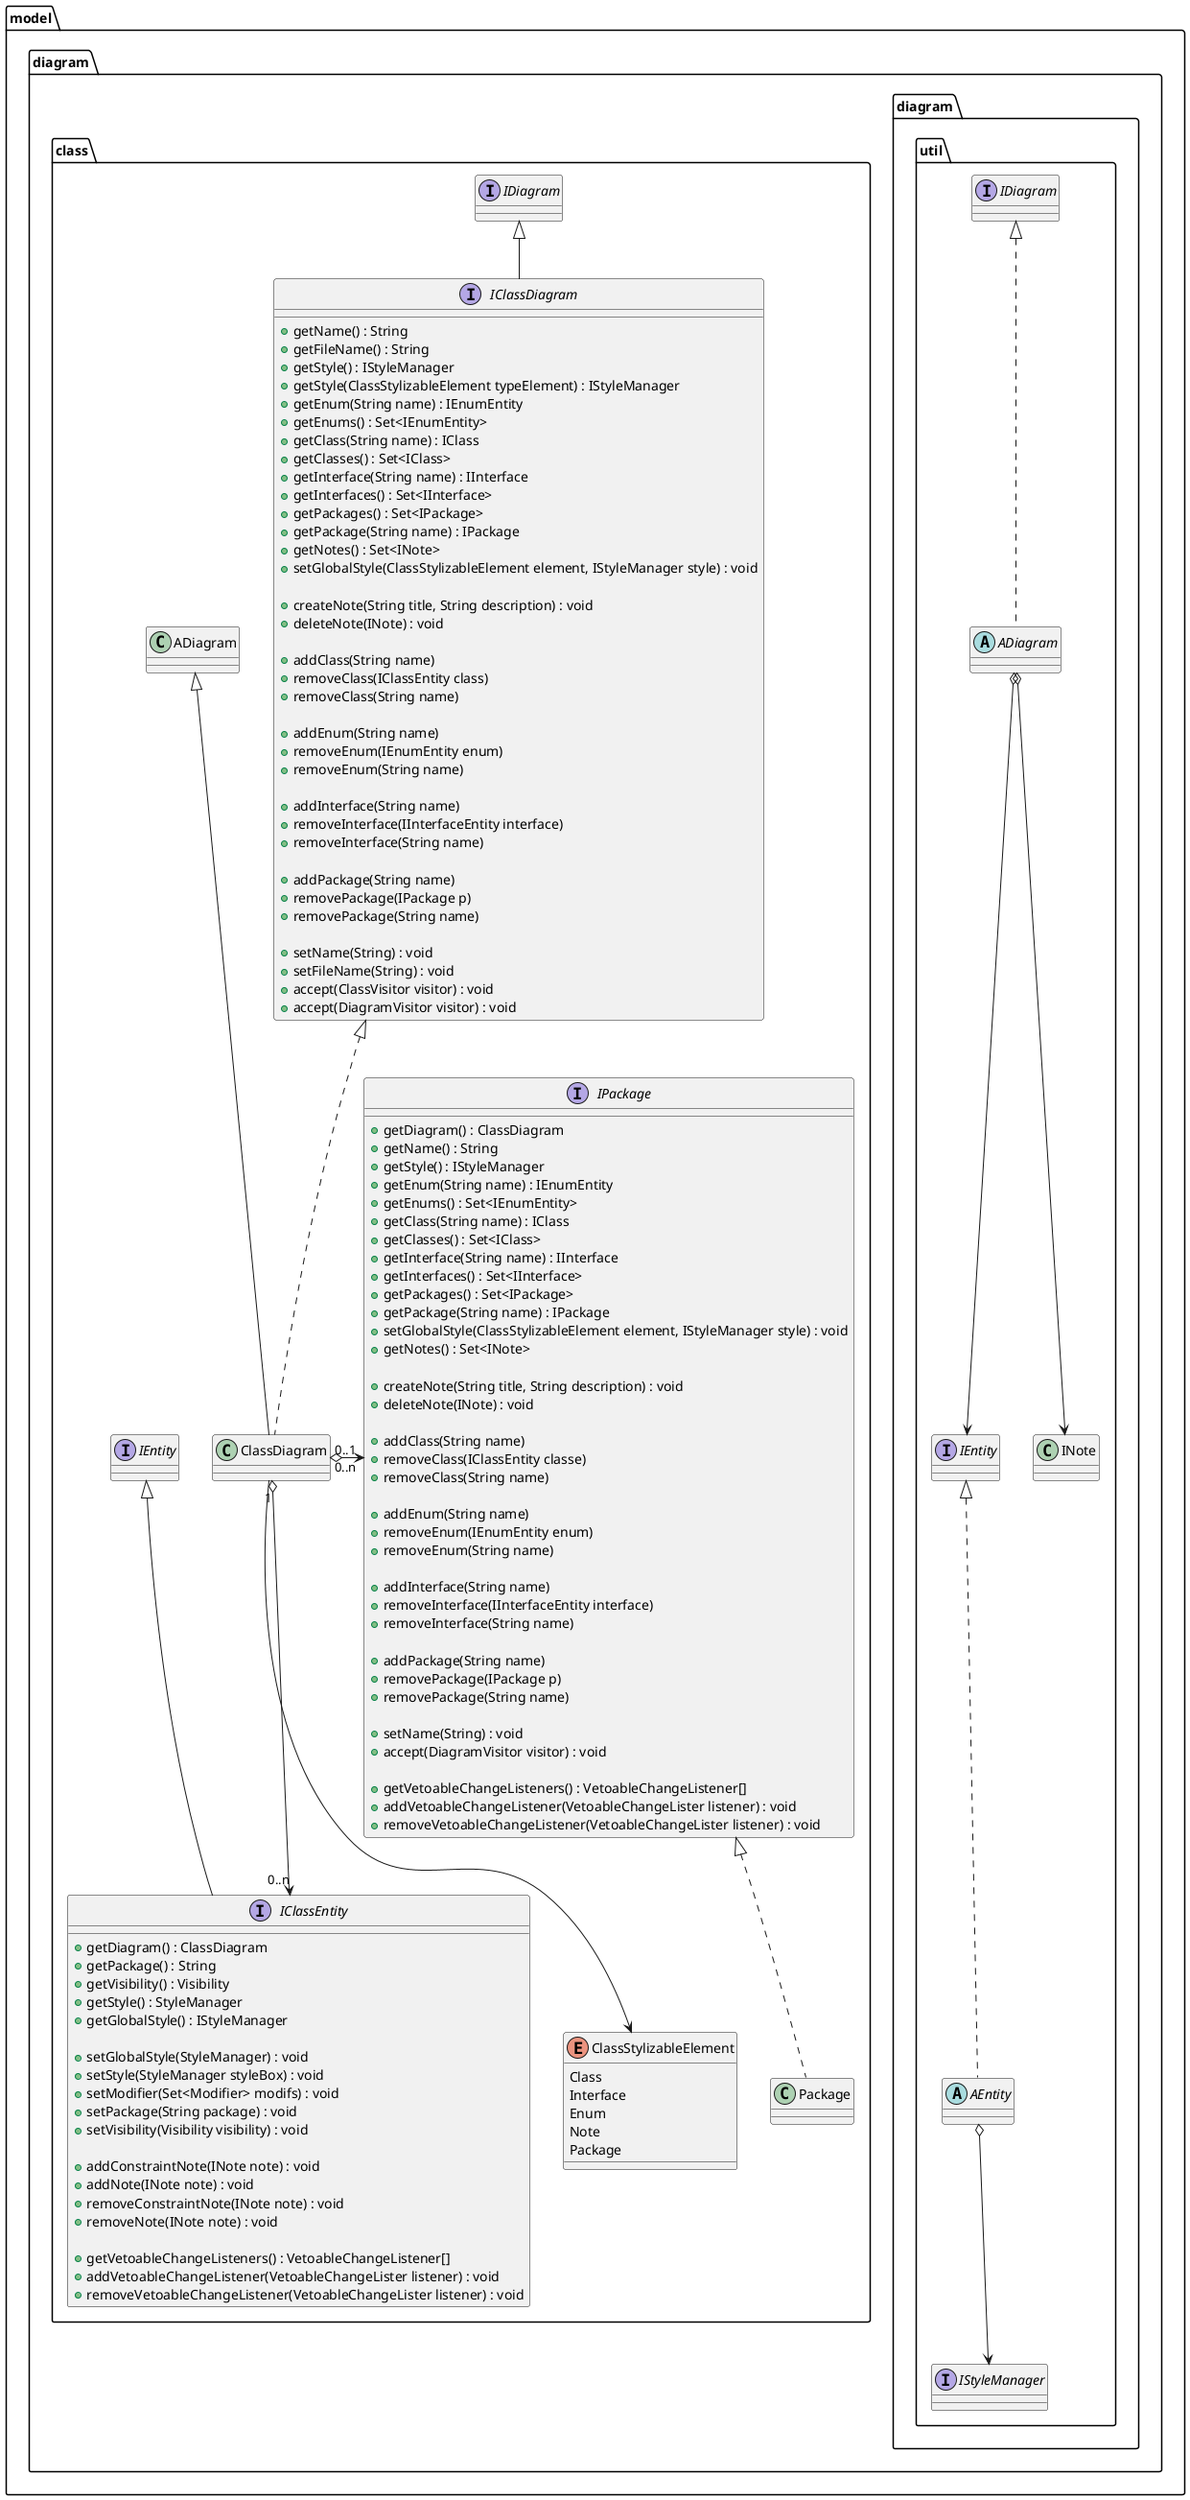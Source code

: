 @startuml





package model { 
' -------------------------------- umlreverse.model

package diagram { 
' -------------------------------- umlreverse.model.diagram

package diagram.util { 
' -------------------------------- umlreverse.model.diagram.util

interface IStyleManager
abstract class ADiagram implements IDiagram 
interface IEntity 

ADiagram o--> IEntity
ADiagram o--> INote
AEntity o--> IStyleManager
abstract AEntity implements IEntity

}
' --------------------------------------------------------- fin package util


package class { 
' -------------------------------- umlreverse.model.diagram.class

enum ClassStylizableElement {
	Class
	Interface
	Enum
	Note
	Package
}

interface IClassDiagram extends IDiagram {
	+getName() : String
	+getFileName() : String
	+getStyle() : IStyleManager
	+getStyle(ClassStylizableElement typeElement) : IStyleManager
	+getEnum(String name) : IEnumEntity
	+getEnums() : Set<IEnumEntity>
	+getClass(String name) : IClass
	+getClasses() : Set<IClass>
	+getInterface(String name) : IInterface
	+getInterfaces() : Set<IInterface>
	+getPackages() : Set<IPackage>
	+getPackage(String name) : IPackage
	+getNotes() : Set<INote>
	+setGlobalStyle(ClassStylizableElement element, IStyleManager style) : void

	+createNote(String title, String description) : void
	+deleteNote(INote) : void

	+addClass(String name)
	+removeClass(IClassEntity class)
	+removeClass(String name)

	+addEnum(String name)
	+removeEnum(IEnumEntity enum)
	+removeEnum(String name)

	+addInterface(String name)
	+removeInterface(IInterfaceEntity interface)
	+removeInterface(String name)

	+addPackage(String name)
	+removePackage(IPackage p)
	+removePackage(String name)

	+setName(String) : void
	+setFileName(String) : void
	+accept(ClassVisitor visitor) : void
	+accept(DiagramVisitor visitor) : void
}

class ClassDiagram extends ADiagram implements IClassDiagram
ClassDiagram --> ClassStylizableElement
ClassDiagram "0..1" o-> "0..n" IPackage

interface IPackage {
	+getDiagram() : ClassDiagram
	+getName() : String
	+getStyle() : IStyleManager
	+getEnum(String name) : IEnumEntity
	+getEnums() : Set<IEnumEntity>
	+getClass(String name) : IClass
	+getClasses() : Set<IClass>
	+getInterface(String name) : IInterface
	+getInterfaces() : Set<IInterface>
	+getPackages() : Set<IPackage>
	+getPackage(String name) : IPackage
	+setGlobalStyle(ClassStylizableElement element, IStyleManager style) : void
	+getNotes() : Set<INote>

	+createNote(String title, String description) : void
	+deleteNote(INote) : void

	+addClass(String name)
	+removeClass(IClassEntity classe)
	+removeClass(String name)

	+addEnum(String name)
	+removeEnum(IEnumEntity enum)
	+removeEnum(String name)

	+addInterface(String name)
	+removeInterface(IInterfaceEntity interface)
	+removeInterface(String name)

	+addPackage(String name)
	+removePackage(IPackage p)
	+removePackage(String name)

	+setName(String) : void
	+accept(DiagramVisitor visitor) : void

	+getVetoableChangeListeners() : VetoableChangeListener[]
	+addVetoableChangeListener(VetoableChangeLister listener) : void
	+removeVetoableChangeListener(VetoableChangeLister listener) : void
} 
class Package implements IPackage

interface IClassEntity extends IEntity {
	+getDiagram() : ClassDiagram
	+getPackage() : String 
	+getVisibility() : Visibility 
	+getStyle() : StyleManager
	+getGlobalStyle() : IStyleManager

	+setGlobalStyle(StyleManager) : void
	+setStyle(StyleManager styleBox) : void
	+setModifier(Set<Modifier> modifs) : void
	+setPackage(String package) : void
	+setVisibility(Visibility visibility) : void

	+addConstraintNote(INote note) : void
	+addNote(INote note) : void
	+removeConstraintNote(INote note) : void
	+removeNote(INote note) : void

	+getVetoableChangeListeners() : VetoableChangeListener[]
	+addVetoableChangeListener(VetoableChangeLister listener) : void
	+removeVetoableChangeListener(VetoableChangeLister listener) : void
}



ClassDiagram "1" o--> "0..n" IClassEntity

}
' --------------------------------------------------------- fin package class

} 
' --------------------------------------------------------- fin package diagram

}
' --------------------------------------------------------- fin package model



@enduml